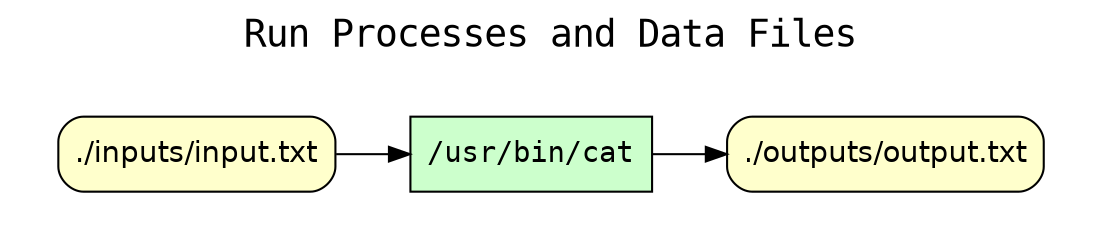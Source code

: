 
digraph cpr_run {
rankdir=LR
fontname=Courier; fontsize=18; labelloc=t
label="Run Processes and Data Files"

subgraph cluster_dataflow_graph { label=""; color=white; penwidth=0
subgraph cluster_dataflow_graph_inner { label=""; color=white

# data file nodes
node[shape=box style="rounded,filled" fillcolor="#FFFFCC" peripheries=1 fontname=Helvetica]
"http://cirss.illinois.edu/runs/0/fileresource/10" [label="./outputs/output.txt"]
"http://cirss.illinois.edu/runs/0/fileresource/17" [label="./inputs/input.txt"]

# nodes for processes that read or write data files
node[shape=box style="filled" fillcolor="#CCFFCC" peripheries=1 fontname=Courier]
"http://cirss.illinois.edu/runs/0/process/2" [label="/bin/cat"]
"http://cirss.illinois.edu/runs/0/process/2" [label="/usr/bin/cat"]

# process input file edges
"http://cirss.illinois.edu/runs/0/fileresource/17" -> "http://cirss.illinois.edu/runs/0/process/2"

# process output file edges
"http://cirss.illinois.edu/runs/0/process/2" -> "http://cirss.illinois.edu/runs/0/fileresource/10"

}}

}


